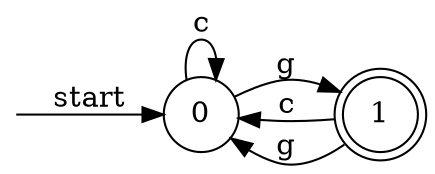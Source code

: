 digraph dfa {
    rankdir = LR;
    node [shape = circle];
    __start [style = invis, shape = point];
    __start -> "0" [ label = "start" ];
    node [shape = doublecircle]; "1"
    node [shape = circle];
    "0" -> "0" [ label = "c" ];
    "0" -> "1" [ label = "g" ];
    "1" -> "0" [ label = "c" ];
    "1" -> "0" [ label = "g" ];
}
